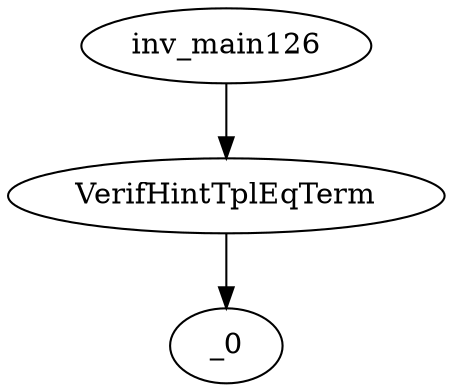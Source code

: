 digraph dag {
0 [label="inv_main126"];
1 [label="VerifHintTplEqTerm"];
2 [label="_0"];
0->1
1 -> 2
}

